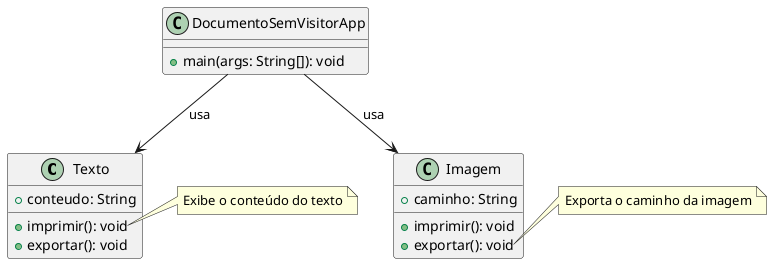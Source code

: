 @startuml

class Texto {
  + conteudo: String
  + imprimir(): void
  + exportar(): void
}

class Imagem {
  + caminho: String
  + imprimir(): void
  + exportar(): void
}

class DocumentoSemVisitorApp {
  + main(args: String[]): void
}

DocumentoSemVisitorApp --> Texto : usa
DocumentoSemVisitorApp --> Imagem : usa

note right of Texto::imprimir
  Exibe o conteúdo do texto
end note

note right of Imagem::exportar
  Exporta o caminho da imagem
end note

@enduml
